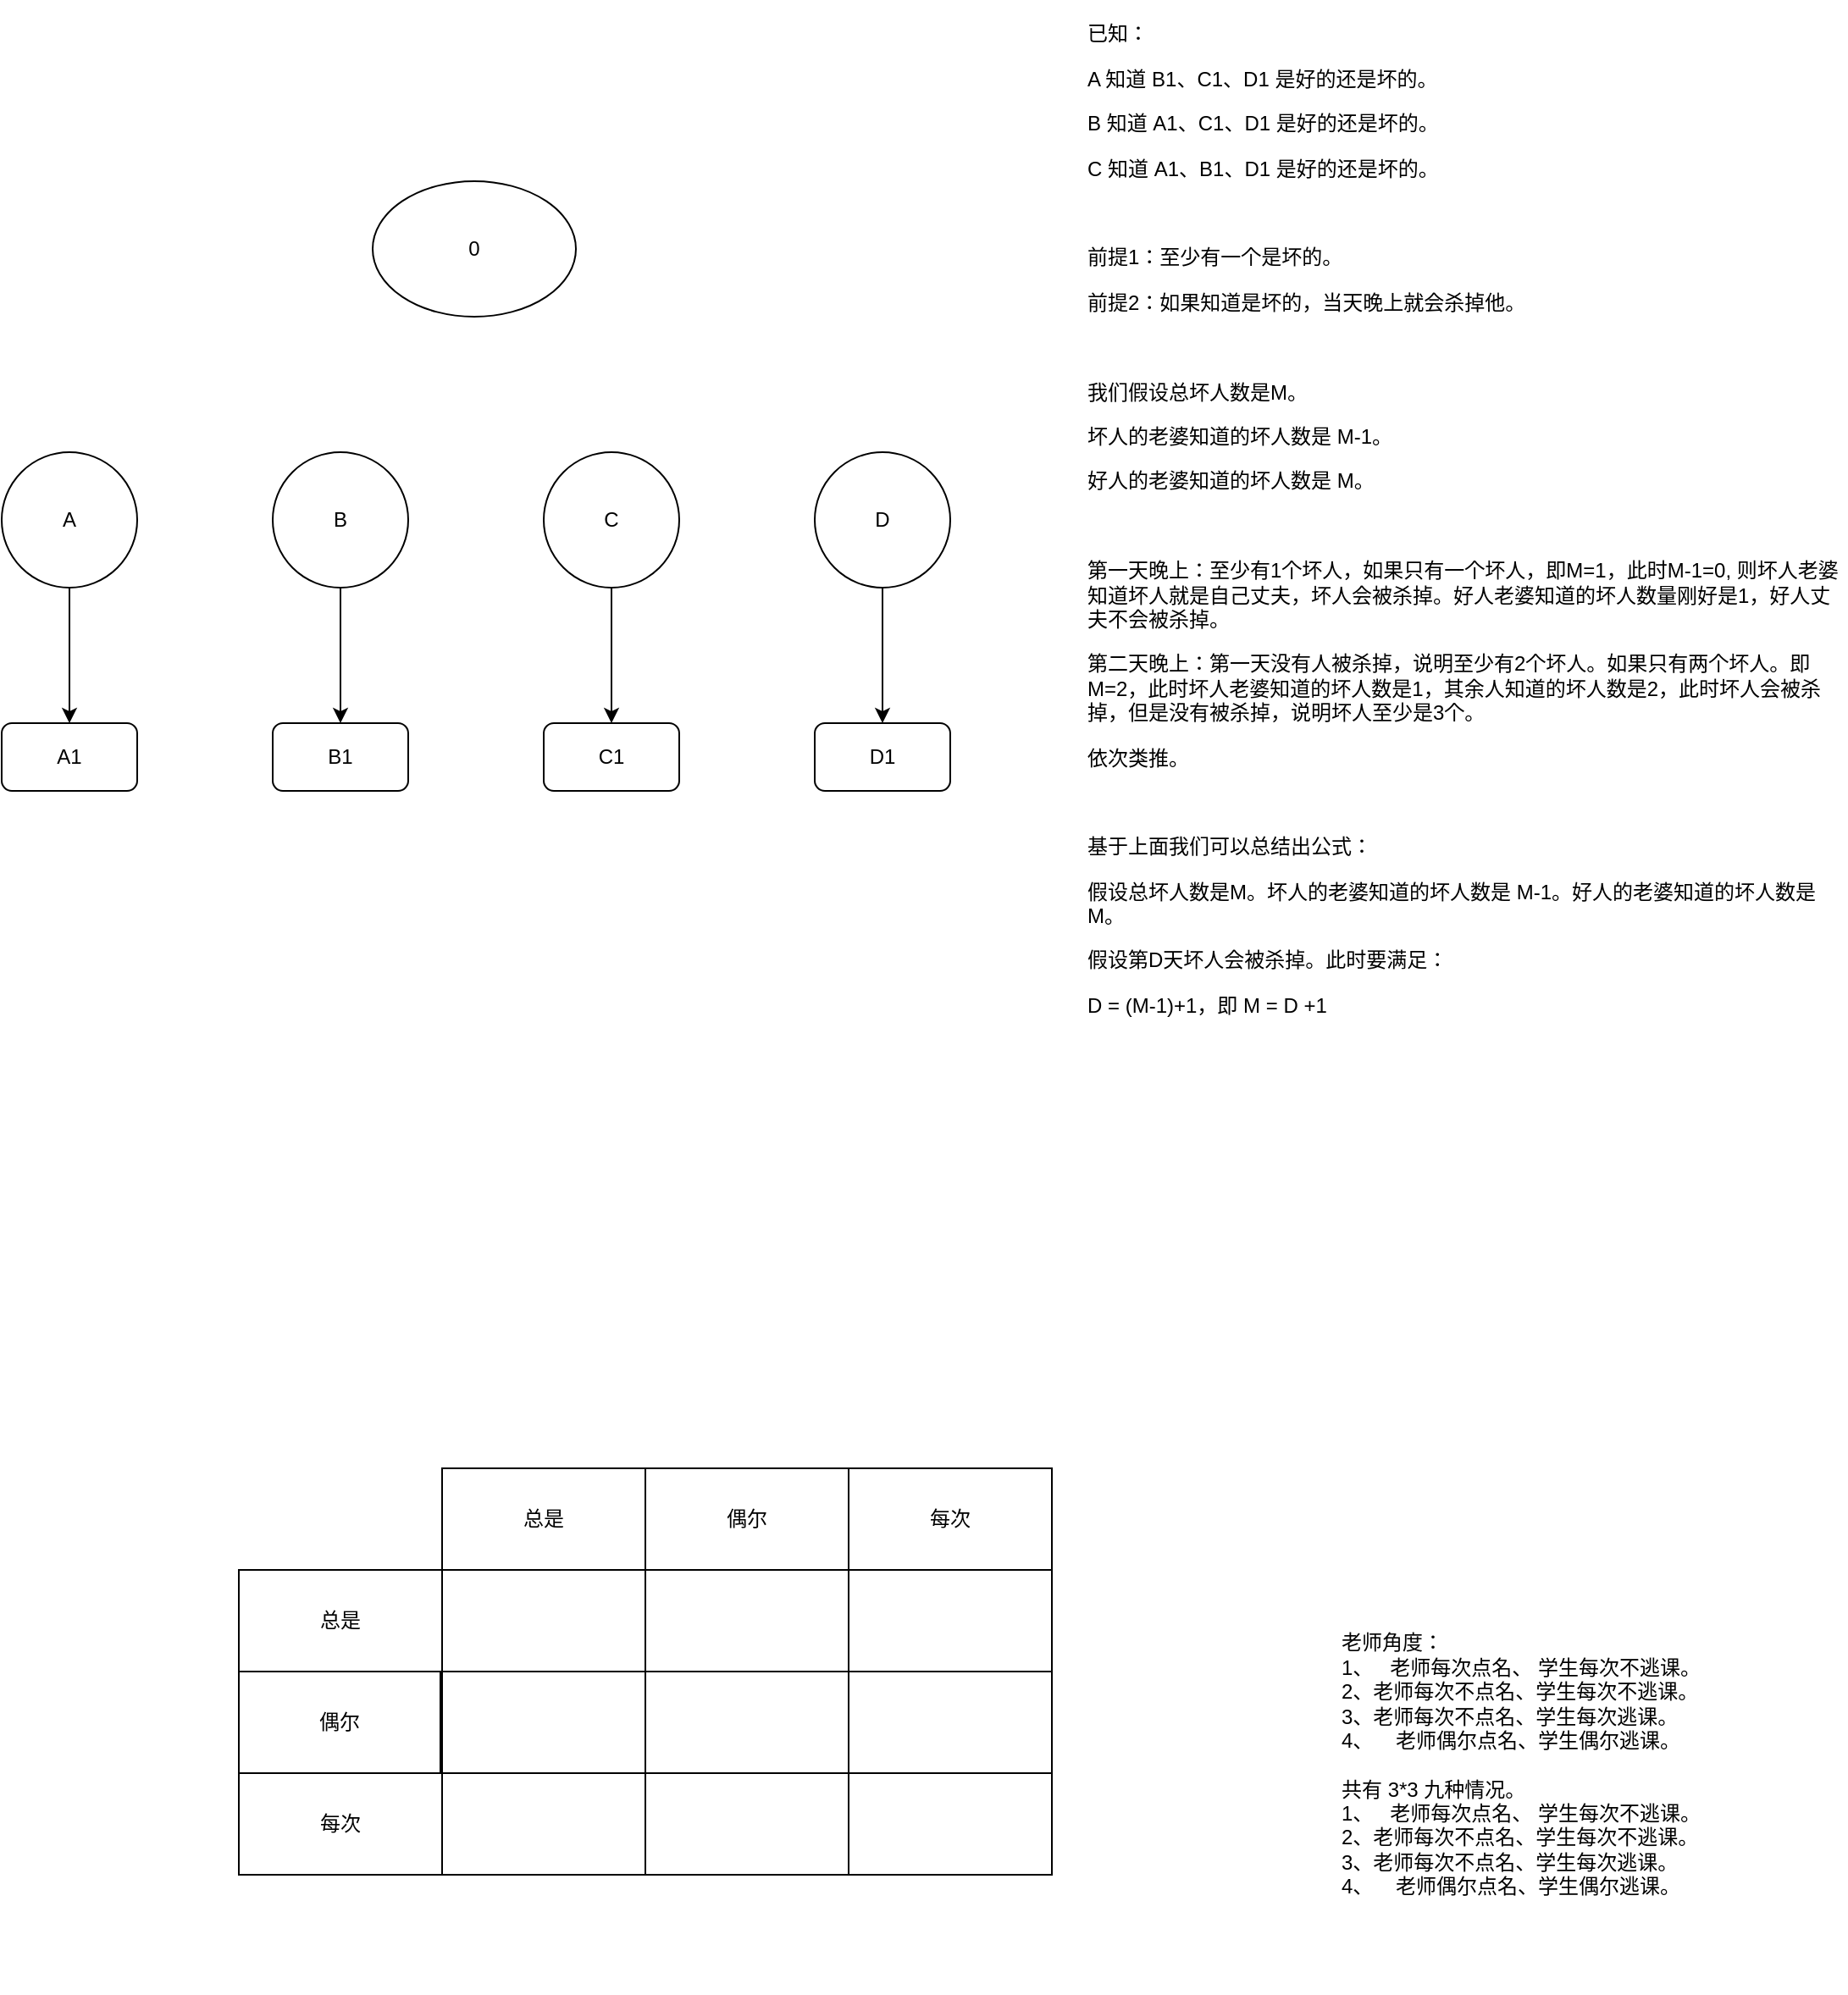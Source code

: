 <mxfile version="27.1.4">
  <diagram name="第 1 页" id="EFmBZRuirdAsGHDMGHzY">
    <mxGraphModel dx="1246" dy="590" grid="1" gridSize="10" guides="1" tooltips="1" connect="1" arrows="1" fold="1" page="1" pageScale="1" pageWidth="4800" pageHeight="4800" math="0" shadow="0">
      <root>
        <mxCell id="0" />
        <mxCell id="1" parent="0" />
        <mxCell id="g5C_LvDEkNhxmviA9g2l-10" style="edgeStyle=orthogonalEdgeStyle;rounded=0;orthogonalLoop=1;jettySize=auto;html=1;exitX=0.5;exitY=1;exitDx=0;exitDy=0;entryX=0.5;entryY=0;entryDx=0;entryDy=0;" edge="1" parent="1" source="g5C_LvDEkNhxmviA9g2l-1" target="g5C_LvDEkNhxmviA9g2l-6">
          <mxGeometry relative="1" as="geometry" />
        </mxCell>
        <mxCell id="g5C_LvDEkNhxmviA9g2l-1" value="A" style="ellipse;whiteSpace=wrap;html=1;aspect=fixed;" vertex="1" parent="1">
          <mxGeometry x="721" y="640" width="80" height="80" as="geometry" />
        </mxCell>
        <mxCell id="g5C_LvDEkNhxmviA9g2l-11" style="edgeStyle=orthogonalEdgeStyle;rounded=0;orthogonalLoop=1;jettySize=auto;html=1;exitX=0.5;exitY=1;exitDx=0;exitDy=0;entryX=0.5;entryY=0;entryDx=0;entryDy=0;" edge="1" parent="1" source="g5C_LvDEkNhxmviA9g2l-2" target="g5C_LvDEkNhxmviA9g2l-7">
          <mxGeometry relative="1" as="geometry" />
        </mxCell>
        <mxCell id="g5C_LvDEkNhxmviA9g2l-2" value="B" style="ellipse;whiteSpace=wrap;html=1;aspect=fixed;" vertex="1" parent="1">
          <mxGeometry x="881" y="640" width="80" height="80" as="geometry" />
        </mxCell>
        <mxCell id="g5C_LvDEkNhxmviA9g2l-12" style="edgeStyle=orthogonalEdgeStyle;rounded=0;orthogonalLoop=1;jettySize=auto;html=1;exitX=0.5;exitY=1;exitDx=0;exitDy=0;entryX=0.5;entryY=0;entryDx=0;entryDy=0;" edge="1" parent="1" source="g5C_LvDEkNhxmviA9g2l-3" target="g5C_LvDEkNhxmviA9g2l-8">
          <mxGeometry relative="1" as="geometry" />
        </mxCell>
        <mxCell id="g5C_LvDEkNhxmviA9g2l-3" value="C" style="ellipse;whiteSpace=wrap;html=1;aspect=fixed;" vertex="1" parent="1">
          <mxGeometry x="1041" y="640" width="80" height="80" as="geometry" />
        </mxCell>
        <mxCell id="g5C_LvDEkNhxmviA9g2l-13" style="edgeStyle=orthogonalEdgeStyle;rounded=0;orthogonalLoop=1;jettySize=auto;html=1;exitX=0.5;exitY=1;exitDx=0;exitDy=0;" edge="1" parent="1" source="g5C_LvDEkNhxmviA9g2l-4" target="g5C_LvDEkNhxmviA9g2l-9">
          <mxGeometry relative="1" as="geometry" />
        </mxCell>
        <mxCell id="g5C_LvDEkNhxmviA9g2l-4" value="D" style="ellipse;whiteSpace=wrap;html=1;aspect=fixed;" vertex="1" parent="1">
          <mxGeometry x="1201" y="640" width="80" height="80" as="geometry" />
        </mxCell>
        <mxCell id="g5C_LvDEkNhxmviA9g2l-5" value="0" style="ellipse;whiteSpace=wrap;html=1;" vertex="1" parent="1">
          <mxGeometry x="940" y="480" width="120" height="80" as="geometry" />
        </mxCell>
        <mxCell id="g5C_LvDEkNhxmviA9g2l-6" value="A1" style="rounded=1;whiteSpace=wrap;html=1;" vertex="1" parent="1">
          <mxGeometry x="721" y="800" width="80" height="40" as="geometry" />
        </mxCell>
        <mxCell id="g5C_LvDEkNhxmviA9g2l-7" value="B1" style="rounded=1;whiteSpace=wrap;html=1;" vertex="1" parent="1">
          <mxGeometry x="881" y="800" width="80" height="40" as="geometry" />
        </mxCell>
        <mxCell id="g5C_LvDEkNhxmviA9g2l-8" value="C1" style="rounded=1;whiteSpace=wrap;html=1;" vertex="1" parent="1">
          <mxGeometry x="1041" y="800" width="80" height="40" as="geometry" />
        </mxCell>
        <mxCell id="g5C_LvDEkNhxmviA9g2l-9" value="D1" style="rounded=1;whiteSpace=wrap;html=1;" vertex="1" parent="1">
          <mxGeometry x="1201" y="800" width="80" height="40" as="geometry" />
        </mxCell>
        <mxCell id="g5C_LvDEkNhxmviA9g2l-15" value="&lt;p&gt;已知：&lt;/p&gt;&lt;p&gt;A 知道 B1、C1、D1 是好的还是坏的。&lt;/p&gt;&lt;p&gt;B 知道 A1、C1、D1 是好的还是坏的。&lt;/p&gt;&lt;p&gt;C 知道 A1、B1、D1 是好的还是坏的。&lt;/p&gt;&lt;p&gt;&lt;br&gt;&lt;/p&gt;&lt;p&gt;前提1：至少有一个是坏的。&lt;/p&gt;&lt;p&gt;前提2：如果知道是坏的，当天晚上就会杀掉他。&lt;/p&gt;&lt;p&gt;&lt;br&gt;&lt;/p&gt;&lt;p&gt;我们假设总坏人数是M。&lt;/p&gt;&lt;p&gt;坏人的老婆知道的坏人数是 M-1。&lt;/p&gt;&lt;p&gt;好人的老婆知道的坏人数是 M。&lt;/p&gt;&lt;p&gt;&lt;br&gt;&lt;/p&gt;&lt;p&gt;第一天晚上：至少有1个坏人，如果只有一个坏人，即M=1，此时M-1=0, 则坏人老婆知道坏人就是自己丈夫，坏人会被杀掉。好人老婆知道的坏人数量刚好是1，好人丈夫不会被杀掉。&lt;/p&gt;&lt;p&gt;&lt;span style=&quot;background-color: transparent; color: light-dark(rgb(0, 0, 0), rgb(255, 255, 255));&quot;&gt;第二天晚上：第一天没有人被杀掉，说明至少有2个坏人。如果只有两个坏人。即M=2，此时坏人老婆知道的坏人数是1，其余人知道的坏人数是2，此时坏人会被杀掉，但是没有被杀掉，说明坏人至少是3个。&lt;/span&gt;&lt;/p&gt;&lt;p&gt;依次类推。&lt;/p&gt;&lt;p&gt;&lt;br&gt;&lt;/p&gt;&lt;p&gt;基于上面我们可以总结出公式：&lt;/p&gt;&lt;p&gt;假设总坏人数是M。&lt;span style=&quot;background-color: transparent; color: light-dark(rgb(0, 0, 0), rgb(255, 255, 255));&quot;&gt;坏人的老婆知道的坏人数是 M-1。&lt;/span&gt;&lt;span style=&quot;background-color: transparent; color: light-dark(rgb(0, 0, 0), rgb(255, 255, 255));&quot;&gt;好人的老婆知道的坏人数是 M。&lt;/span&gt;&lt;/p&gt;&lt;p&gt;&lt;span style=&quot;background-color: transparent; color: light-dark(rgb(0, 0, 0), rgb(255, 255, 255));&quot;&gt;假设第D天坏人会被杀掉。此时要满足：&lt;/span&gt;&lt;/p&gt;&lt;p&gt;D = (M-1)+1，即 M = D +1&lt;/p&gt;&lt;p&gt;&lt;br&gt;&lt;/p&gt;&lt;p&gt;&lt;br&gt;&lt;/p&gt;&lt;p&gt;&lt;br&gt;&lt;/p&gt;&lt;p&gt;&lt;br&gt;&lt;/p&gt;&lt;p&gt;&lt;br&gt;&lt;/p&gt;&lt;p&gt;&lt;br&gt;&lt;/p&gt;&lt;p&gt;&lt;br&gt;&lt;/p&gt;&lt;p&gt;&lt;br&gt;&lt;/p&gt;&lt;p&gt;&lt;br&gt;&lt;/p&gt;&lt;p&gt;&lt;br&gt;&lt;/p&gt;&lt;p&gt;&lt;br&gt;&lt;/p&gt;" style="text;html=1;align=left;verticalAlign=middle;whiteSpace=wrap;rounded=0;" vertex="1" parent="1">
          <mxGeometry x="1360" y="479" width="450" height="691" as="geometry" />
        </mxCell>
        <mxCell id="g5C_LvDEkNhxmviA9g2l-17" value="总是" style="rounded=0;whiteSpace=wrap;html=1;" vertex="1" parent="1">
          <mxGeometry x="861" y="1300" width="120" height="60" as="geometry" />
        </mxCell>
        <mxCell id="g5C_LvDEkNhxmviA9g2l-18" value="偶尔" style="rounded=0;whiteSpace=wrap;html=1;" vertex="1" parent="1">
          <mxGeometry x="861" y="1360" width="119" height="60" as="geometry" />
        </mxCell>
        <mxCell id="g5C_LvDEkNhxmviA9g2l-19" value="" style="rounded=0;whiteSpace=wrap;html=1;" vertex="1" parent="1">
          <mxGeometry x="981" y="1300" width="120" height="60" as="geometry" />
        </mxCell>
        <mxCell id="g5C_LvDEkNhxmviA9g2l-20" value="" style="rounded=0;whiteSpace=wrap;html=1;" vertex="1" parent="1">
          <mxGeometry x="981" y="1360" width="120" height="60" as="geometry" />
        </mxCell>
        <mxCell id="g5C_LvDEkNhxmviA9g2l-21" value="" style="rounded=0;whiteSpace=wrap;html=1;" vertex="1" parent="1">
          <mxGeometry x="1101" y="1360" width="120" height="60" as="geometry" />
        </mxCell>
        <mxCell id="g5C_LvDEkNhxmviA9g2l-22" value="" style="rounded=0;whiteSpace=wrap;html=1;" vertex="1" parent="1">
          <mxGeometry x="1101" y="1300" width="120" height="60" as="geometry" />
        </mxCell>
        <mxCell id="g5C_LvDEkNhxmviA9g2l-25" value="&lt;div&gt;老师角度：&lt;/div&gt;1、&amp;nbsp; &amp;nbsp;老师每次点名、 学生每次不逃课。&lt;div&gt;2、老师每次不点名、学生每次不逃课。&lt;/div&gt;&lt;div&gt;3、老师每次不点名、学生每次逃课。&lt;/div&gt;&lt;div&gt;4、&amp;nbsp; &amp;nbsp; 老师偶尔点名、学生偶尔逃课。&lt;/div&gt;&lt;div&gt;&lt;br&gt;&lt;/div&gt;&lt;div&gt;共有 3*3 九种情况。&lt;/div&gt;&lt;div&gt;1、&amp;nbsp; &amp;nbsp;老师每次点名、 学生每次不逃课。&lt;div&gt;2、老师每次不点名、学生每次不逃课。&lt;/div&gt;&lt;div&gt;3、老师每次不点名、学生每次逃课。&lt;/div&gt;&lt;div&gt;4、&amp;nbsp; &amp;nbsp; 老师偶尔点名、学生偶尔逃课。&lt;/div&gt;&lt;/div&gt;" style="text;html=1;align=left;verticalAlign=middle;whiteSpace=wrap;rounded=0;" vertex="1" parent="1">
          <mxGeometry x="1510" y="1280" width="300" height="270" as="geometry" />
        </mxCell>
        <mxCell id="g5C_LvDEkNhxmviA9g2l-26" value="每次" style="rounded=0;whiteSpace=wrap;html=1;" vertex="1" parent="1">
          <mxGeometry x="861" y="1420" width="120" height="60" as="geometry" />
        </mxCell>
        <mxCell id="g5C_LvDEkNhxmviA9g2l-28" value="" style="rounded=0;whiteSpace=wrap;html=1;" vertex="1" parent="1">
          <mxGeometry x="981" y="1420" width="120" height="60" as="geometry" />
        </mxCell>
        <mxCell id="g5C_LvDEkNhxmviA9g2l-31" value="" style="rounded=0;whiteSpace=wrap;html=1;" vertex="1" parent="1">
          <mxGeometry x="1101" y="1420" width="120" height="60" as="geometry" />
        </mxCell>
        <mxCell id="g5C_LvDEkNhxmviA9g2l-32" value="" style="rounded=0;whiteSpace=wrap;html=1;" vertex="1" parent="1">
          <mxGeometry x="1221" y="1300" width="120" height="60" as="geometry" />
        </mxCell>
        <mxCell id="g5C_LvDEkNhxmviA9g2l-33" value="" style="rounded=0;whiteSpace=wrap;html=1;" vertex="1" parent="1">
          <mxGeometry x="1221" y="1360" width="120" height="60" as="geometry" />
        </mxCell>
        <mxCell id="g5C_LvDEkNhxmviA9g2l-34" value="" style="rounded=0;whiteSpace=wrap;html=1;" vertex="1" parent="1">
          <mxGeometry x="1221" y="1420" width="120" height="60" as="geometry" />
        </mxCell>
        <mxCell id="g5C_LvDEkNhxmviA9g2l-35" value="总是" style="rounded=0;whiteSpace=wrap;html=1;" vertex="1" parent="1">
          <mxGeometry x="981" y="1240" width="120" height="60" as="geometry" />
        </mxCell>
        <mxCell id="g5C_LvDEkNhxmviA9g2l-36" value="偶尔" style="rounded=0;whiteSpace=wrap;html=1;" vertex="1" parent="1">
          <mxGeometry x="1101" y="1240" width="120" height="60" as="geometry" />
        </mxCell>
        <mxCell id="g5C_LvDEkNhxmviA9g2l-37" value="每次" style="rounded=0;whiteSpace=wrap;html=1;" vertex="1" parent="1">
          <mxGeometry x="1221" y="1240" width="120" height="60" as="geometry" />
        </mxCell>
      </root>
    </mxGraphModel>
  </diagram>
</mxfile>
